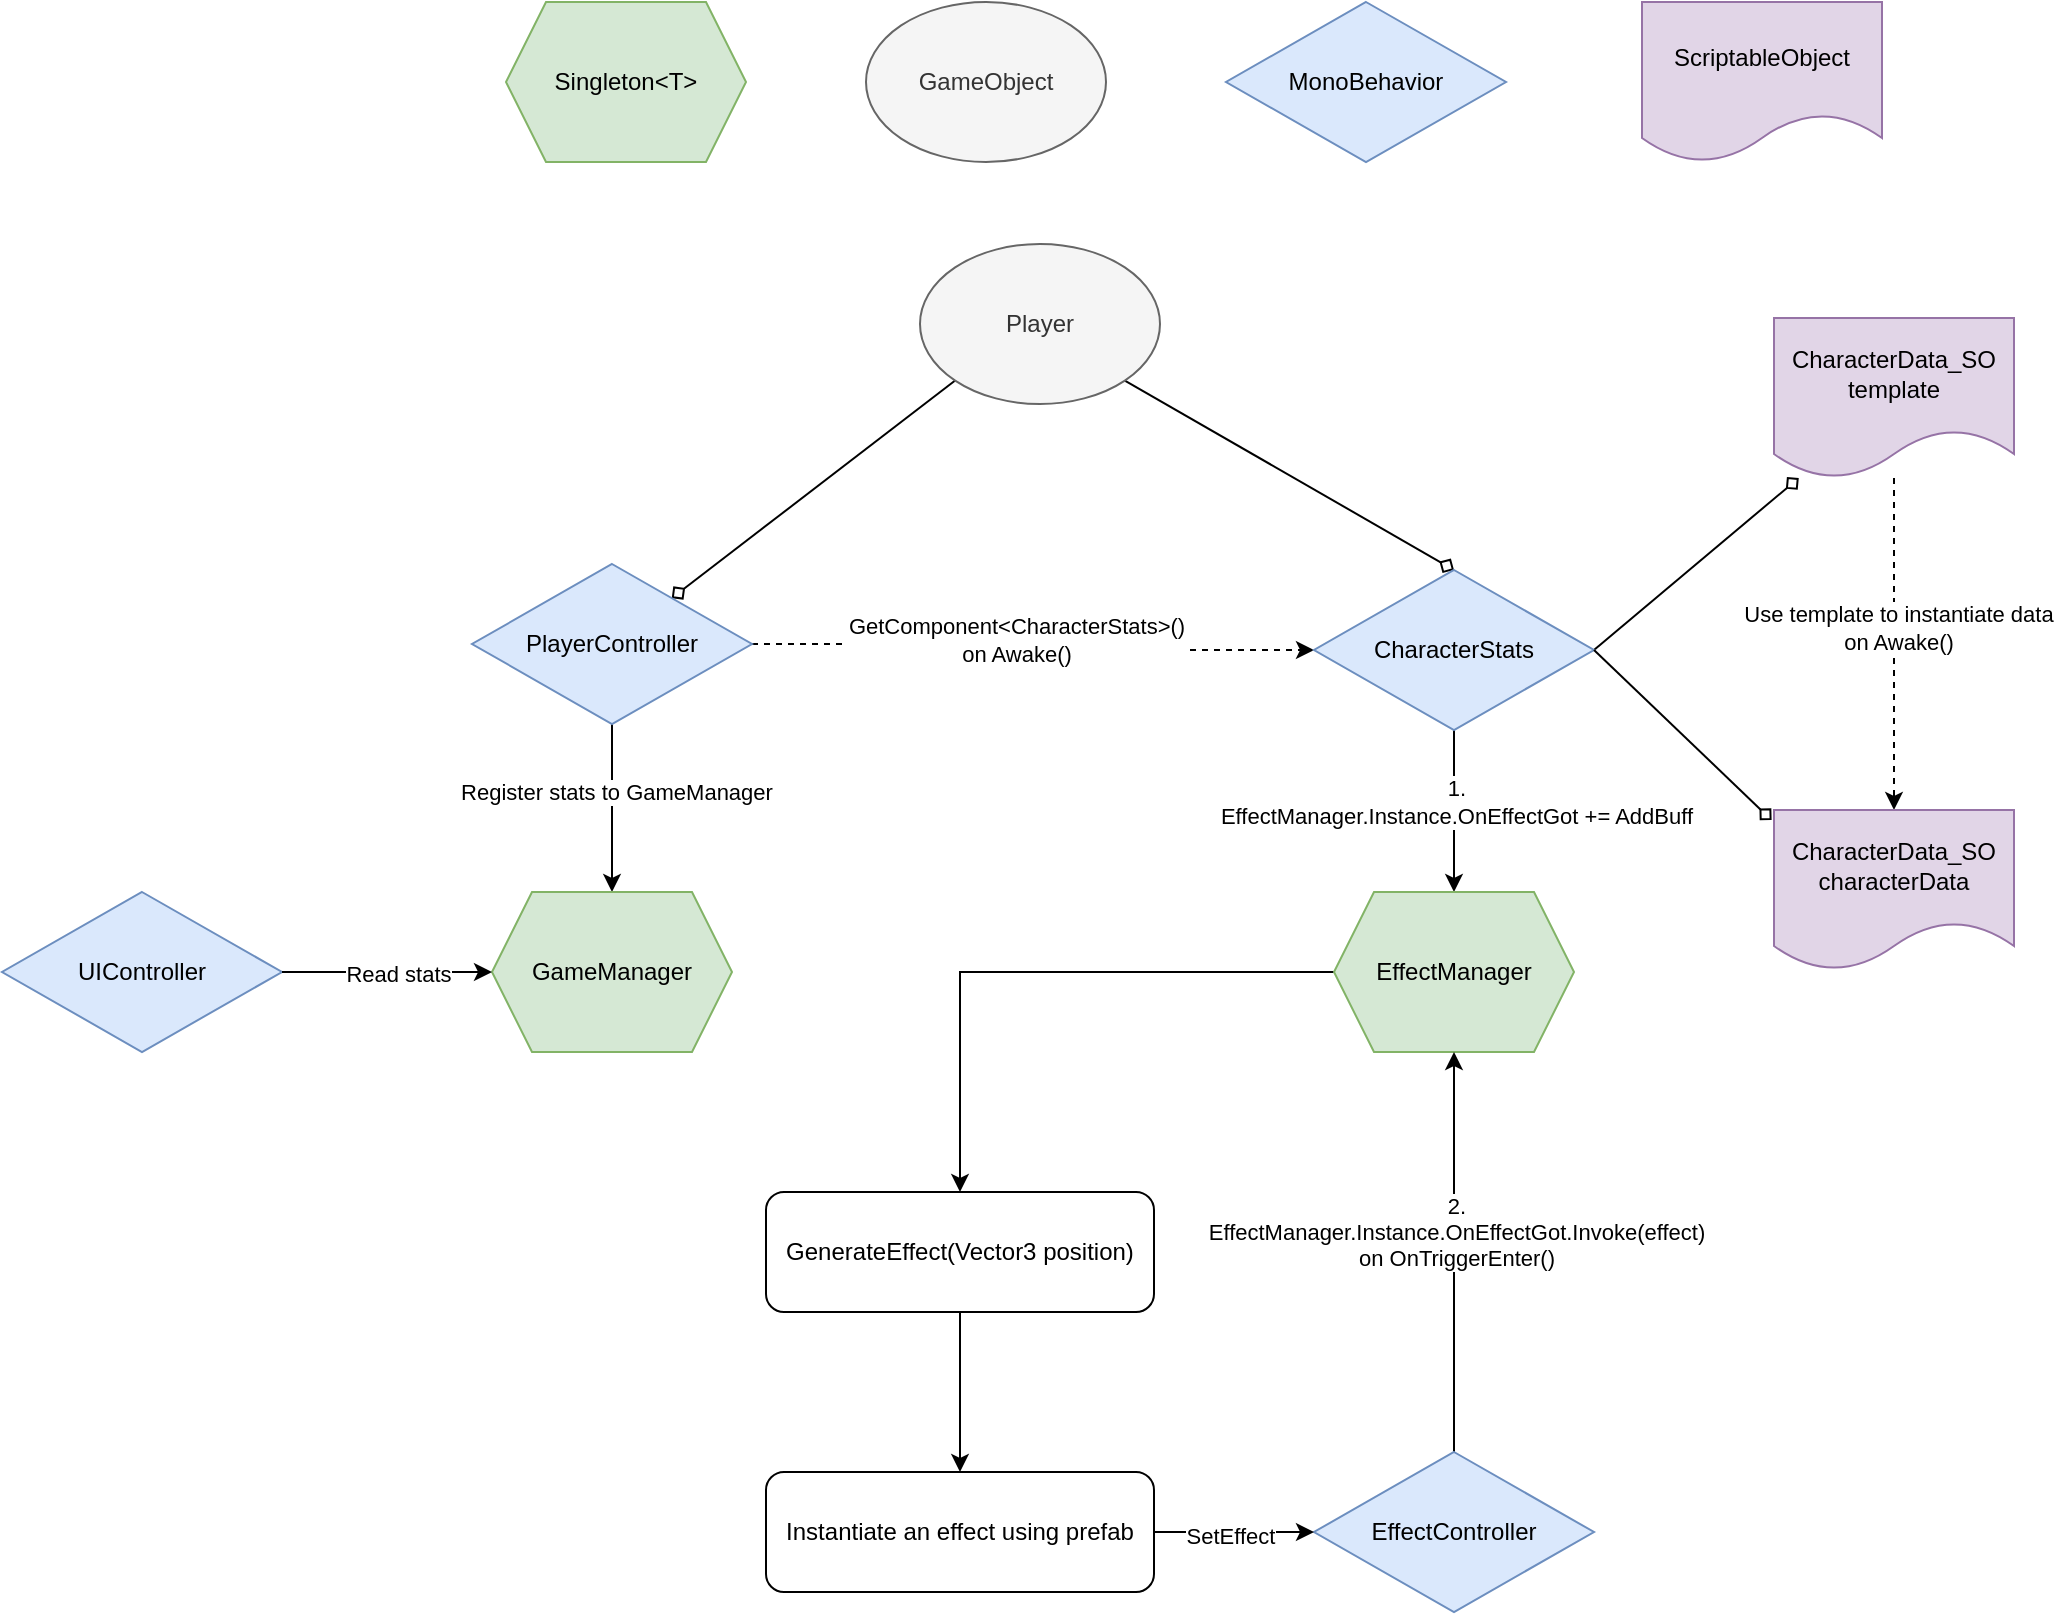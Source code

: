 <mxfile version="24.3.1" type="github">
  <diagram name="第 1 页" id="2a8IaGi-SIB8uY6eGXwn">
    <mxGraphModel dx="1868" dy="1223" grid="0" gridSize="10" guides="1" tooltips="1" connect="1" arrows="1" fold="1" page="0" pageScale="1" pageWidth="827" pageHeight="1169" math="0" shadow="0">
      <root>
        <mxCell id="0" />
        <mxCell id="1" parent="0" />
        <mxCell id="u_eatWrobegxD37L-Buj-10" value="" style="rounded=0;orthogonalLoop=1;jettySize=auto;html=1;exitX=0;exitY=1;exitDx=0;exitDy=0;endArrow=diamond;endFill=0;" edge="1" parent="1" source="u_eatWrobegxD37L-Buj-3" target="u_eatWrobegxD37L-Buj-9">
          <mxGeometry relative="1" as="geometry" />
        </mxCell>
        <mxCell id="u_eatWrobegxD37L-Buj-12" style="rounded=0;orthogonalLoop=1;jettySize=auto;html=1;exitX=1;exitY=1;exitDx=0;exitDy=0;entryX=0.5;entryY=0;entryDx=0;entryDy=0;endArrow=diamond;endFill=0;" edge="1" parent="1" source="u_eatWrobegxD37L-Buj-3" target="u_eatWrobegxD37L-Buj-11">
          <mxGeometry relative="1" as="geometry" />
        </mxCell>
        <mxCell id="u_eatWrobegxD37L-Buj-3" value="Player" style="ellipse;whiteSpace=wrap;html=1;fillColor=#f5f5f5;fontColor=#333333;strokeColor=#666666;" vertex="1" parent="1">
          <mxGeometry x="147" y="41" width="120" height="80" as="geometry" />
        </mxCell>
        <mxCell id="u_eatWrobegxD37L-Buj-15" style="edgeStyle=orthogonalEdgeStyle;rounded=0;orthogonalLoop=1;jettySize=auto;html=1;exitX=1;exitY=0.5;exitDx=0;exitDy=0;entryX=0;entryY=0.5;entryDx=0;entryDy=0;dashed=1;" edge="1" parent="1" source="u_eatWrobegxD37L-Buj-9" target="u_eatWrobegxD37L-Buj-11">
          <mxGeometry relative="1" as="geometry" />
        </mxCell>
        <mxCell id="u_eatWrobegxD37L-Buj-17" value="GetComponent&amp;lt;CharacterStats&amp;gt;()&lt;div&gt;on Awake()&lt;/div&gt;" style="edgeLabel;html=1;align=center;verticalAlign=middle;resizable=0;points=[];" vertex="1" connectable="0" parent="u_eatWrobegxD37L-Buj-15">
          <mxGeometry x="-0.073" y="2" relative="1" as="geometry">
            <mxPoint as="offset" />
          </mxGeometry>
        </mxCell>
        <mxCell id="u_eatWrobegxD37L-Buj-20" value="" style="edgeStyle=orthogonalEdgeStyle;rounded=0;orthogonalLoop=1;jettySize=auto;html=1;" edge="1" parent="1" source="u_eatWrobegxD37L-Buj-9" target="u_eatWrobegxD37L-Buj-19">
          <mxGeometry relative="1" as="geometry" />
        </mxCell>
        <mxCell id="u_eatWrobegxD37L-Buj-21" value="Register stats to GameManager" style="edgeLabel;html=1;align=center;verticalAlign=middle;resizable=0;points=[];" vertex="1" connectable="0" parent="u_eatWrobegxD37L-Buj-20">
          <mxGeometry x="-0.191" y="2" relative="1" as="geometry">
            <mxPoint as="offset" />
          </mxGeometry>
        </mxCell>
        <mxCell id="u_eatWrobegxD37L-Buj-9" value="PlayerController" style="rhombus;whiteSpace=wrap;html=1;fillColor=#dae8fc;strokeColor=#6c8ebf;" vertex="1" parent="1">
          <mxGeometry x="-77" y="201" width="140" height="80" as="geometry" />
        </mxCell>
        <mxCell id="u_eatWrobegxD37L-Buj-29" style="rounded=0;orthogonalLoop=1;jettySize=auto;html=1;exitX=1;exitY=0.5;exitDx=0;exitDy=0;endArrow=diamond;endFill=0;" edge="1" parent="1" source="u_eatWrobegxD37L-Buj-11" target="u_eatWrobegxD37L-Buj-27">
          <mxGeometry relative="1" as="geometry" />
        </mxCell>
        <mxCell id="u_eatWrobegxD37L-Buj-34" style="edgeStyle=orthogonalEdgeStyle;rounded=0;orthogonalLoop=1;jettySize=auto;html=1;exitX=0.5;exitY=1;exitDx=0;exitDy=0;entryX=0.5;entryY=0;entryDx=0;entryDy=0;" edge="1" parent="1" source="u_eatWrobegxD37L-Buj-11" target="u_eatWrobegxD37L-Buj-33">
          <mxGeometry relative="1" as="geometry" />
        </mxCell>
        <mxCell id="u_eatWrobegxD37L-Buj-35" value="&lt;div&gt;1.&lt;/div&gt;EffectManager.Instance.OnEffectGot += AddBuff" style="edgeLabel;html=1;align=center;verticalAlign=middle;resizable=0;points=[];" vertex="1" connectable="0" parent="u_eatWrobegxD37L-Buj-34">
          <mxGeometry x="-0.118" y="1" relative="1" as="geometry">
            <mxPoint as="offset" />
          </mxGeometry>
        </mxCell>
        <mxCell id="u_eatWrobegxD37L-Buj-11" value="CharacterStats" style="rhombus;whiteSpace=wrap;html=1;fillColor=#dae8fc;strokeColor=#6c8ebf;" vertex="1" parent="1">
          <mxGeometry x="344" y="204" width="140" height="80" as="geometry" />
        </mxCell>
        <mxCell id="u_eatWrobegxD37L-Buj-13" value="MonoBehavior" style="rhombus;whiteSpace=wrap;html=1;fillColor=#dae8fc;strokeColor=#6c8ebf;" vertex="1" parent="1">
          <mxGeometry x="300" y="-80" width="140" height="80" as="geometry" />
        </mxCell>
        <mxCell id="u_eatWrobegxD37L-Buj-14" value="GameObject" style="ellipse;whiteSpace=wrap;html=1;fillColor=#f5f5f5;fontColor=#333333;strokeColor=#666666;" vertex="1" parent="1">
          <mxGeometry x="120" y="-80" width="120" height="80" as="geometry" />
        </mxCell>
        <mxCell id="u_eatWrobegxD37L-Buj-18" value="Singleton&amp;lt;T&amp;gt;" style="shape=hexagon;perimeter=hexagonPerimeter2;whiteSpace=wrap;html=1;fixedSize=1;fillColor=#d5e8d4;strokeColor=#82b366;" vertex="1" parent="1">
          <mxGeometry x="-60" y="-80" width="120" height="80" as="geometry" />
        </mxCell>
        <mxCell id="u_eatWrobegxD37L-Buj-19" value="GameManager" style="shape=hexagon;perimeter=hexagonPerimeter2;whiteSpace=wrap;html=1;fixedSize=1;fillColor=#d5e8d4;strokeColor=#82b366;" vertex="1" parent="1">
          <mxGeometry x="-67" y="365" width="120" height="80" as="geometry" />
        </mxCell>
        <mxCell id="u_eatWrobegxD37L-Buj-23" value="UIController" style="rhombus;whiteSpace=wrap;html=1;fillColor=#dae8fc;strokeColor=#6c8ebf;" vertex="1" parent="1">
          <mxGeometry x="-312" y="365" width="140" height="80" as="geometry" />
        </mxCell>
        <mxCell id="u_eatWrobegxD37L-Buj-24" style="rounded=0;orthogonalLoop=1;jettySize=auto;html=1;exitX=1;exitY=0.5;exitDx=0;exitDy=0;entryX=0;entryY=0.5;entryDx=0;entryDy=0;" edge="1" parent="1" source="u_eatWrobegxD37L-Buj-23" target="u_eatWrobegxD37L-Buj-19">
          <mxGeometry relative="1" as="geometry" />
        </mxCell>
        <mxCell id="u_eatWrobegxD37L-Buj-25" value="Read stats" style="edgeLabel;html=1;align=center;verticalAlign=middle;resizable=0;points=[];" vertex="1" connectable="0" parent="u_eatWrobegxD37L-Buj-24">
          <mxGeometry x="0.103" y="-1" relative="1" as="geometry">
            <mxPoint as="offset" />
          </mxGeometry>
        </mxCell>
        <mxCell id="u_eatWrobegxD37L-Buj-26" value="ScriptableObject" style="shape=document;whiteSpace=wrap;html=1;boundedLbl=1;fillColor=#e1d5e7;strokeColor=#9673a6;" vertex="1" parent="1">
          <mxGeometry x="508" y="-80" width="120" height="80" as="geometry" />
        </mxCell>
        <mxCell id="u_eatWrobegxD37L-Buj-31" style="edgeStyle=orthogonalEdgeStyle;rounded=0;orthogonalLoop=1;jettySize=auto;html=1;entryX=0.5;entryY=0;entryDx=0;entryDy=0;dashed=1;" edge="1" parent="1" source="u_eatWrobegxD37L-Buj-27" target="u_eatWrobegxD37L-Buj-28">
          <mxGeometry relative="1" as="geometry" />
        </mxCell>
        <mxCell id="u_eatWrobegxD37L-Buj-32" value="Use template to instantiate data&lt;div&gt;on Awake()&lt;/div&gt;" style="edgeLabel;html=1;align=center;verticalAlign=middle;resizable=0;points=[];" vertex="1" connectable="0" parent="u_eatWrobegxD37L-Buj-31">
          <mxGeometry x="-0.255" y="2" relative="1" as="geometry">
            <mxPoint y="13" as="offset" />
          </mxGeometry>
        </mxCell>
        <mxCell id="u_eatWrobegxD37L-Buj-27" value="CharacterData_SO&lt;div&gt;template&lt;br&gt;&lt;/div&gt;" style="shape=document;whiteSpace=wrap;html=1;boundedLbl=1;fillColor=#e1d5e7;strokeColor=#9673a6;" vertex="1" parent="1">
          <mxGeometry x="574" y="78" width="120" height="80" as="geometry" />
        </mxCell>
        <mxCell id="u_eatWrobegxD37L-Buj-28" value="CharacterData_SO&lt;div&gt;characterData&lt;br&gt;&lt;/div&gt;" style="shape=document;whiteSpace=wrap;html=1;boundedLbl=1;fillColor=#e1d5e7;strokeColor=#9673a6;" vertex="1" parent="1">
          <mxGeometry x="574" y="324" width="120" height="80" as="geometry" />
        </mxCell>
        <mxCell id="u_eatWrobegxD37L-Buj-30" style="rounded=0;orthogonalLoop=1;jettySize=auto;html=1;exitX=1;exitY=0.5;exitDx=0;exitDy=0;entryX=-0.01;entryY=0.063;entryDx=0;entryDy=0;entryPerimeter=0;endArrow=diamond;endFill=0;" edge="1" parent="1" source="u_eatWrobegxD37L-Buj-11" target="u_eatWrobegxD37L-Buj-28">
          <mxGeometry relative="1" as="geometry" />
        </mxCell>
        <mxCell id="u_eatWrobegxD37L-Buj-39" style="edgeStyle=orthogonalEdgeStyle;rounded=0;orthogonalLoop=1;jettySize=auto;html=1;exitX=0;exitY=0.5;exitDx=0;exitDy=0;" edge="1" parent="1" source="u_eatWrobegxD37L-Buj-33" target="u_eatWrobegxD37L-Buj-40">
          <mxGeometry relative="1" as="geometry">
            <mxPoint x="173.8" y="559.6" as="targetPoint" />
          </mxGeometry>
        </mxCell>
        <mxCell id="u_eatWrobegxD37L-Buj-33" value="EffectManager" style="shape=hexagon;perimeter=hexagonPerimeter2;whiteSpace=wrap;html=1;fixedSize=1;fillColor=#d5e8d4;strokeColor=#82b366;" vertex="1" parent="1">
          <mxGeometry x="354" y="365" width="120" height="80" as="geometry" />
        </mxCell>
        <mxCell id="u_eatWrobegxD37L-Buj-37" value="" style="edgeStyle=orthogonalEdgeStyle;rounded=0;orthogonalLoop=1;jettySize=auto;html=1;" edge="1" parent="1" source="u_eatWrobegxD37L-Buj-36" target="u_eatWrobegxD37L-Buj-33">
          <mxGeometry relative="1" as="geometry" />
        </mxCell>
        <mxCell id="u_eatWrobegxD37L-Buj-38" value="&lt;div&gt;2.&lt;/div&gt;EffectManager.Instance.OnEffectGot.Invoke(effect)&lt;div&gt;on OnTriggerEnter()&lt;br&gt;&lt;/div&gt;" style="edgeLabel;html=1;align=center;verticalAlign=middle;resizable=0;points=[];" vertex="1" connectable="0" parent="u_eatWrobegxD37L-Buj-37">
          <mxGeometry x="0.1" y="-1" relative="1" as="geometry">
            <mxPoint as="offset" />
          </mxGeometry>
        </mxCell>
        <mxCell id="u_eatWrobegxD37L-Buj-36" value="EffectController" style="rhombus;whiteSpace=wrap;html=1;fillColor=#dae8fc;strokeColor=#6c8ebf;" vertex="1" parent="1">
          <mxGeometry x="344" y="645" width="140" height="80" as="geometry" />
        </mxCell>
        <mxCell id="u_eatWrobegxD37L-Buj-42" value="" style="edgeStyle=orthogonalEdgeStyle;rounded=0;orthogonalLoop=1;jettySize=auto;html=1;" edge="1" parent="1" source="u_eatWrobegxD37L-Buj-40" target="u_eatWrobegxD37L-Buj-41">
          <mxGeometry relative="1" as="geometry" />
        </mxCell>
        <mxCell id="u_eatWrobegxD37L-Buj-40" value="GenerateEffect(Vector3 position)" style="rounded=1;whiteSpace=wrap;html=1;" vertex="1" parent="1">
          <mxGeometry x="70" y="515" width="194" height="60" as="geometry" />
        </mxCell>
        <mxCell id="u_eatWrobegxD37L-Buj-43" style="edgeStyle=orthogonalEdgeStyle;rounded=0;orthogonalLoop=1;jettySize=auto;html=1;exitX=1;exitY=0.5;exitDx=0;exitDy=0;entryX=0;entryY=0.5;entryDx=0;entryDy=0;" edge="1" parent="1" source="u_eatWrobegxD37L-Buj-41" target="u_eatWrobegxD37L-Buj-36">
          <mxGeometry relative="1" as="geometry" />
        </mxCell>
        <mxCell id="u_eatWrobegxD37L-Buj-44" value="SetEffect" style="edgeLabel;html=1;align=center;verticalAlign=middle;resizable=0;points=[];" vertex="1" connectable="0" parent="u_eatWrobegxD37L-Buj-43">
          <mxGeometry x="-0.06" y="-2" relative="1" as="geometry">
            <mxPoint as="offset" />
          </mxGeometry>
        </mxCell>
        <mxCell id="u_eatWrobegxD37L-Buj-41" value="Instantiate an effect using prefab" style="rounded=1;whiteSpace=wrap;html=1;" vertex="1" parent="1">
          <mxGeometry x="70" y="655" width="194" height="60" as="geometry" />
        </mxCell>
      </root>
    </mxGraphModel>
  </diagram>
</mxfile>
